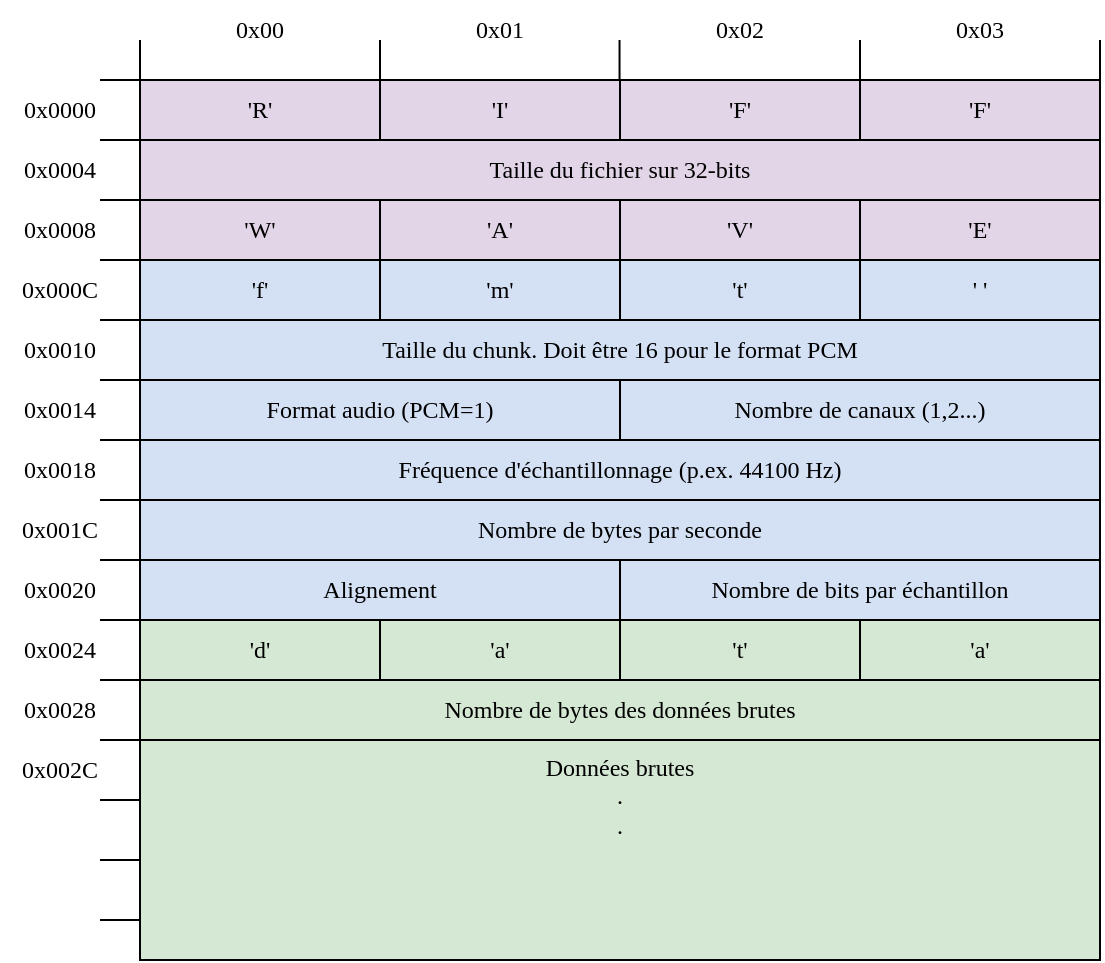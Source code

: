 <mxfile version="22.1.16" type="device">
  <diagram name="Page-1" id="-Ry3iSlAWCDxJq_BYXxY">
    <mxGraphModel dx="1195" dy="797" grid="1" gridSize="10" guides="1" tooltips="1" connect="1" arrows="1" fold="1" page="1" pageScale="1" pageWidth="800" pageHeight="500" math="0" shadow="0">
      <root>
        <mxCell id="0" />
        <mxCell id="1" parent="0" />
        <mxCell id="C3kIpUEHoAadtdzjjU6n-1" value="&#39;R&#39;" style="rounded=0;whiteSpace=wrap;html=1;fontFamily=Lucida Console;fillColor=#E1D5E7;" vertex="1" parent="1">
          <mxGeometry x="195" y="40" width="120" height="30" as="geometry" />
        </mxCell>
        <mxCell id="C3kIpUEHoAadtdzjjU6n-2" value="&#39;I&#39;" style="rounded=0;whiteSpace=wrap;html=1;fontFamily=Lucida Console;fillColor=#E1D5E7;" vertex="1" parent="1">
          <mxGeometry x="315" y="40" width="120" height="30" as="geometry" />
        </mxCell>
        <mxCell id="C3kIpUEHoAadtdzjjU6n-3" value="&#39;F&#39;" style="rounded=0;whiteSpace=wrap;html=1;fontFamily=Lucida Console;fillColor=#E1D5E7;" vertex="1" parent="1">
          <mxGeometry x="435" y="40" width="120" height="30" as="geometry" />
        </mxCell>
        <mxCell id="C3kIpUEHoAadtdzjjU6n-4" value="&#39;F&#39;" style="rounded=0;whiteSpace=wrap;html=1;fontFamily=Lucida Console;fillColor=#E1D5E7;" vertex="1" parent="1">
          <mxGeometry x="555" y="40" width="120" height="30" as="geometry" />
        </mxCell>
        <mxCell id="C3kIpUEHoAadtdzjjU6n-5" value="Taille du fichier sur 32-bits" style="rounded=0;whiteSpace=wrap;html=1;fontFamily=Lucida Console;fillColor=#E1D5E7;" vertex="1" parent="1">
          <mxGeometry x="195" y="70" width="480" height="30" as="geometry" />
        </mxCell>
        <mxCell id="C3kIpUEHoAadtdzjjU6n-6" value="&#39;W&#39;" style="rounded=0;whiteSpace=wrap;html=1;fontFamily=Lucida Console;fillColor=#E1D5E7;" vertex="1" parent="1">
          <mxGeometry x="195" y="100" width="120" height="30" as="geometry" />
        </mxCell>
        <mxCell id="C3kIpUEHoAadtdzjjU6n-7" value="&#39;A&#39;" style="rounded=0;whiteSpace=wrap;html=1;fontFamily=Lucida Console;fillColor=#E1D5E7;" vertex="1" parent="1">
          <mxGeometry x="315" y="100" width="120" height="30" as="geometry" />
        </mxCell>
        <mxCell id="C3kIpUEHoAadtdzjjU6n-8" value="&#39;V&#39;" style="rounded=0;whiteSpace=wrap;html=1;fontFamily=Lucida Console;fillColor=#E1D5E7;" vertex="1" parent="1">
          <mxGeometry x="435" y="100" width="120" height="30" as="geometry" />
        </mxCell>
        <mxCell id="C3kIpUEHoAadtdzjjU6n-9" value="&#39;E&#39;" style="rounded=0;whiteSpace=wrap;html=1;fontFamily=Lucida Console;fillColor=#E1D5E7;" vertex="1" parent="1">
          <mxGeometry x="555" y="100" width="120" height="30" as="geometry" />
        </mxCell>
        <mxCell id="C3kIpUEHoAadtdzjjU6n-10" value="&#39;f&#39;" style="rounded=0;whiteSpace=wrap;html=1;fontFamily=Lucida Console;fillColor=#D4E1F5;" vertex="1" parent="1">
          <mxGeometry x="195" y="130" width="120" height="30" as="geometry" />
        </mxCell>
        <mxCell id="C3kIpUEHoAadtdzjjU6n-11" value="&#39;m&#39;" style="rounded=0;whiteSpace=wrap;html=1;fontFamily=Lucida Console;fillColor=#D4E1F5;" vertex="1" parent="1">
          <mxGeometry x="315" y="130" width="120" height="30" as="geometry" />
        </mxCell>
        <mxCell id="C3kIpUEHoAadtdzjjU6n-12" value="&#39;t&#39;" style="rounded=0;whiteSpace=wrap;html=1;fontFamily=Lucida Console;fillColor=#D4E1F5;" vertex="1" parent="1">
          <mxGeometry x="435" y="130" width="120" height="30" as="geometry" />
        </mxCell>
        <mxCell id="C3kIpUEHoAadtdzjjU6n-13" value="&#39; &#39;" style="rounded=0;whiteSpace=wrap;html=1;fontFamily=Lucida Console;fillColor=#D4E1F5;" vertex="1" parent="1">
          <mxGeometry x="555" y="130" width="120" height="30" as="geometry" />
        </mxCell>
        <mxCell id="C3kIpUEHoAadtdzjjU6n-14" value="Taille du chunk. Doit être 16 pour le format PCM" style="rounded=0;whiteSpace=wrap;html=1;fontFamily=Lucida Console;fillColor=#D4E1F5;" vertex="1" parent="1">
          <mxGeometry x="195" y="160" width="480" height="30" as="geometry" />
        </mxCell>
        <mxCell id="C3kIpUEHoAadtdzjjU6n-15" value="Format audio (PCM=1)" style="rounded=0;whiteSpace=wrap;html=1;fontFamily=Lucida Console;fillColor=#D4E1F5;" vertex="1" parent="1">
          <mxGeometry x="195" y="190" width="240" height="30" as="geometry" />
        </mxCell>
        <mxCell id="C3kIpUEHoAadtdzjjU6n-16" value="Nombre de canaux (1,2...)" style="rounded=0;whiteSpace=wrap;html=1;fontFamily=Lucida Console;fillColor=#D4E1F5;" vertex="1" parent="1">
          <mxGeometry x="435" y="190" width="240" height="30" as="geometry" />
        </mxCell>
        <mxCell id="C3kIpUEHoAadtdzjjU6n-17" value="Fréquence d&#39;échantillonnage (p.ex. 44100 Hz)" style="rounded=0;whiteSpace=wrap;html=1;fontFamily=Lucida Console;fillColor=#D4E1F5;" vertex="1" parent="1">
          <mxGeometry x="195" y="220" width="480" height="30" as="geometry" />
        </mxCell>
        <mxCell id="C3kIpUEHoAadtdzjjU6n-18" value="Nombre de bytes par seconde" style="rounded=0;whiteSpace=wrap;html=1;fontFamily=Lucida Console;fillColor=#D4E1F5;" vertex="1" parent="1">
          <mxGeometry x="195" y="250" width="480" height="30" as="geometry" />
        </mxCell>
        <mxCell id="C3kIpUEHoAadtdzjjU6n-19" value="Alignement" style="rounded=0;whiteSpace=wrap;html=1;fontFamily=Lucida Console;fillColor=#D4E1F5;" vertex="1" parent="1">
          <mxGeometry x="195" y="280" width="240" height="30" as="geometry" />
        </mxCell>
        <mxCell id="C3kIpUEHoAadtdzjjU6n-20" value="Nombre de bits par échantillon" style="rounded=0;whiteSpace=wrap;html=1;fontFamily=Lucida Console;fillColor=#D4E1F5;" vertex="1" parent="1">
          <mxGeometry x="435" y="280" width="240" height="30" as="geometry" />
        </mxCell>
        <mxCell id="C3kIpUEHoAadtdzjjU6n-21" value="&#39;d&#39;" style="rounded=0;whiteSpace=wrap;html=1;fontFamily=Lucida Console;fillColor=#D5E8D4;" vertex="1" parent="1">
          <mxGeometry x="195" y="310" width="120" height="30" as="geometry" />
        </mxCell>
        <mxCell id="C3kIpUEHoAadtdzjjU6n-22" value="&#39;a&#39;" style="rounded=0;whiteSpace=wrap;html=1;fontFamily=Lucida Console;fillColor=#D5E8D4;" vertex="1" parent="1">
          <mxGeometry x="315" y="310" width="120" height="30" as="geometry" />
        </mxCell>
        <mxCell id="C3kIpUEHoAadtdzjjU6n-23" value="&#39;t&#39;" style="rounded=0;whiteSpace=wrap;html=1;fontFamily=Lucida Console;fillColor=#D5E8D4;" vertex="1" parent="1">
          <mxGeometry x="435" y="310" width="120" height="30" as="geometry" />
        </mxCell>
        <mxCell id="C3kIpUEHoAadtdzjjU6n-24" value="&#39;a&#39;" style="rounded=0;whiteSpace=wrap;html=1;fontFamily=Lucida Console;fillColor=#D5E8D4;" vertex="1" parent="1">
          <mxGeometry x="555" y="310" width="120" height="30" as="geometry" />
        </mxCell>
        <mxCell id="C3kIpUEHoAadtdzjjU6n-25" value="Nombre de bytes des données brutes" style="rounded=0;whiteSpace=wrap;html=1;fontFamily=Lucida Console;fillColor=#D5E8D4;" vertex="1" parent="1">
          <mxGeometry x="195" y="340" width="480" height="30" as="geometry" />
        </mxCell>
        <mxCell id="C3kIpUEHoAadtdzjjU6n-26" value="Données brutes&lt;br&gt;.&lt;br&gt;." style="rounded=0;whiteSpace=wrap;html=1;fontFamily=Lucida Console;verticalAlign=top;fillColor=#D5E8D4;" vertex="1" parent="1">
          <mxGeometry x="195" y="370" width="480" height="110" as="geometry" />
        </mxCell>
        <mxCell id="C3kIpUEHoAadtdzjjU6n-27" value="" style="endArrow=none;html=1;rounded=0;" edge="1" parent="1">
          <mxGeometry width="50" height="50" relative="1" as="geometry">
            <mxPoint x="195" y="40" as="sourcePoint" />
            <mxPoint x="195" y="20" as="targetPoint" />
          </mxGeometry>
        </mxCell>
        <mxCell id="C3kIpUEHoAadtdzjjU6n-28" value="" style="endArrow=none;html=1;rounded=0;" edge="1" parent="1">
          <mxGeometry width="50" height="50" relative="1" as="geometry">
            <mxPoint x="315" y="40" as="sourcePoint" />
            <mxPoint x="315" y="20" as="targetPoint" />
          </mxGeometry>
        </mxCell>
        <mxCell id="C3kIpUEHoAadtdzjjU6n-29" value="" style="endArrow=none;html=1;rounded=0;" edge="1" parent="1">
          <mxGeometry width="50" height="50" relative="1" as="geometry">
            <mxPoint x="434.77" y="40" as="sourcePoint" />
            <mxPoint x="434.77" y="20" as="targetPoint" />
          </mxGeometry>
        </mxCell>
        <mxCell id="C3kIpUEHoAadtdzjjU6n-30" value="" style="endArrow=none;html=1;rounded=0;" edge="1" parent="1">
          <mxGeometry width="50" height="50" relative="1" as="geometry">
            <mxPoint x="555" y="40" as="sourcePoint" />
            <mxPoint x="555" y="20" as="targetPoint" />
          </mxGeometry>
        </mxCell>
        <mxCell id="C3kIpUEHoAadtdzjjU6n-31" value="" style="endArrow=none;html=1;rounded=0;" edge="1" parent="1">
          <mxGeometry width="50" height="50" relative="1" as="geometry">
            <mxPoint x="675" y="40" as="sourcePoint" />
            <mxPoint x="675" y="20" as="targetPoint" />
          </mxGeometry>
        </mxCell>
        <mxCell id="C3kIpUEHoAadtdzjjU6n-32" value="0x00" style="text;strokeColor=none;align=center;fillColor=none;html=1;verticalAlign=middle;whiteSpace=wrap;rounded=0;fontFamily=Lucida Console;" vertex="1" parent="1">
          <mxGeometry x="225" width="60" height="30" as="geometry" />
        </mxCell>
        <mxCell id="C3kIpUEHoAadtdzjjU6n-33" value="0x01" style="text;strokeColor=none;align=center;fillColor=none;html=1;verticalAlign=middle;whiteSpace=wrap;rounded=0;fontFamily=Lucida Console;" vertex="1" parent="1">
          <mxGeometry x="345" width="60" height="30" as="geometry" />
        </mxCell>
        <mxCell id="C3kIpUEHoAadtdzjjU6n-34" value="0x02" style="text;strokeColor=none;align=center;fillColor=none;html=1;verticalAlign=middle;whiteSpace=wrap;rounded=0;fontFamily=Lucida Console;" vertex="1" parent="1">
          <mxGeometry x="465" width="60" height="30" as="geometry" />
        </mxCell>
        <mxCell id="C3kIpUEHoAadtdzjjU6n-35" value="0x03" style="text;strokeColor=none;align=center;fillColor=none;html=1;verticalAlign=middle;whiteSpace=wrap;rounded=0;fontFamily=Lucida Console;" vertex="1" parent="1">
          <mxGeometry x="585" width="60" height="30" as="geometry" />
        </mxCell>
        <mxCell id="C3kIpUEHoAadtdzjjU6n-36" value="" style="endArrow=none;html=1;rounded=0;" edge="1" parent="1">
          <mxGeometry width="50" height="50" relative="1" as="geometry">
            <mxPoint x="175" y="40" as="sourcePoint" />
            <mxPoint x="195" y="40" as="targetPoint" />
          </mxGeometry>
        </mxCell>
        <mxCell id="C3kIpUEHoAadtdzjjU6n-37" value="" style="endArrow=none;html=1;rounded=0;" edge="1" parent="1">
          <mxGeometry width="50" height="50" relative="1" as="geometry">
            <mxPoint x="175" y="70" as="sourcePoint" />
            <mxPoint x="195" y="70" as="targetPoint" />
          </mxGeometry>
        </mxCell>
        <mxCell id="C3kIpUEHoAadtdzjjU6n-38" value="" style="endArrow=none;html=1;rounded=0;" edge="1" parent="1">
          <mxGeometry width="50" height="50" relative="1" as="geometry">
            <mxPoint x="175" y="100" as="sourcePoint" />
            <mxPoint x="195" y="100" as="targetPoint" />
          </mxGeometry>
        </mxCell>
        <mxCell id="C3kIpUEHoAadtdzjjU6n-39" value="" style="endArrow=none;html=1;rounded=0;" edge="1" parent="1">
          <mxGeometry width="50" height="50" relative="1" as="geometry">
            <mxPoint x="175" y="130" as="sourcePoint" />
            <mxPoint x="195" y="130" as="targetPoint" />
          </mxGeometry>
        </mxCell>
        <mxCell id="C3kIpUEHoAadtdzjjU6n-40" value="" style="endArrow=none;html=1;rounded=0;" edge="1" parent="1">
          <mxGeometry width="50" height="50" relative="1" as="geometry">
            <mxPoint x="175" y="160" as="sourcePoint" />
            <mxPoint x="195" y="160" as="targetPoint" />
          </mxGeometry>
        </mxCell>
        <mxCell id="C3kIpUEHoAadtdzjjU6n-41" value="" style="endArrow=none;html=1;rounded=0;" edge="1" parent="1">
          <mxGeometry width="50" height="50" relative="1" as="geometry">
            <mxPoint x="175" y="190" as="sourcePoint" />
            <mxPoint x="195" y="190" as="targetPoint" />
          </mxGeometry>
        </mxCell>
        <mxCell id="C3kIpUEHoAadtdzjjU6n-42" value="" style="endArrow=none;html=1;rounded=0;" edge="1" parent="1">
          <mxGeometry width="50" height="50" relative="1" as="geometry">
            <mxPoint x="175" y="220" as="sourcePoint" />
            <mxPoint x="195" y="220" as="targetPoint" />
          </mxGeometry>
        </mxCell>
        <mxCell id="C3kIpUEHoAadtdzjjU6n-43" value="" style="endArrow=none;html=1;rounded=0;" edge="1" parent="1">
          <mxGeometry width="50" height="50" relative="1" as="geometry">
            <mxPoint x="175" y="250" as="sourcePoint" />
            <mxPoint x="195" y="250" as="targetPoint" />
          </mxGeometry>
        </mxCell>
        <mxCell id="C3kIpUEHoAadtdzjjU6n-44" value="" style="endArrow=none;html=1;rounded=0;" edge="1" parent="1">
          <mxGeometry width="50" height="50" relative="1" as="geometry">
            <mxPoint x="175" y="280" as="sourcePoint" />
            <mxPoint x="195" y="280" as="targetPoint" />
          </mxGeometry>
        </mxCell>
        <mxCell id="C3kIpUEHoAadtdzjjU6n-45" value="" style="endArrow=none;html=1;rounded=0;" edge="1" parent="1">
          <mxGeometry width="50" height="50" relative="1" as="geometry">
            <mxPoint x="175" y="310" as="sourcePoint" />
            <mxPoint x="195" y="310" as="targetPoint" />
          </mxGeometry>
        </mxCell>
        <mxCell id="C3kIpUEHoAadtdzjjU6n-46" value="" style="endArrow=none;html=1;rounded=0;" edge="1" parent="1">
          <mxGeometry width="50" height="50" relative="1" as="geometry">
            <mxPoint x="175" y="340" as="sourcePoint" />
            <mxPoint x="195" y="340" as="targetPoint" />
          </mxGeometry>
        </mxCell>
        <mxCell id="C3kIpUEHoAadtdzjjU6n-47" value="" style="endArrow=none;html=1;rounded=0;" edge="1" parent="1">
          <mxGeometry width="50" height="50" relative="1" as="geometry">
            <mxPoint x="175" y="370" as="sourcePoint" />
            <mxPoint x="195" y="370" as="targetPoint" />
          </mxGeometry>
        </mxCell>
        <mxCell id="C3kIpUEHoAadtdzjjU6n-49" value="" style="endArrow=none;html=1;rounded=0;" edge="1" parent="1">
          <mxGeometry width="50" height="50" relative="1" as="geometry">
            <mxPoint x="175" y="400" as="sourcePoint" />
            <mxPoint x="195" y="400" as="targetPoint" />
          </mxGeometry>
        </mxCell>
        <mxCell id="C3kIpUEHoAadtdzjjU6n-50" value="" style="endArrow=none;html=1;rounded=0;" edge="1" parent="1">
          <mxGeometry width="50" height="50" relative="1" as="geometry">
            <mxPoint x="175" y="430" as="sourcePoint" />
            <mxPoint x="195" y="430" as="targetPoint" />
          </mxGeometry>
        </mxCell>
        <mxCell id="C3kIpUEHoAadtdzjjU6n-51" value="" style="endArrow=none;html=1;rounded=0;" edge="1" parent="1">
          <mxGeometry width="50" height="50" relative="1" as="geometry">
            <mxPoint x="175" y="460" as="sourcePoint" />
            <mxPoint x="195" y="460" as="targetPoint" />
          </mxGeometry>
        </mxCell>
        <mxCell id="C3kIpUEHoAadtdzjjU6n-52" value="0x0000" style="text;strokeColor=none;align=center;fillColor=none;html=1;verticalAlign=middle;whiteSpace=wrap;rounded=0;fontFamily=Lucida Console;" vertex="1" parent="1">
          <mxGeometry x="125" y="40" width="60" height="30" as="geometry" />
        </mxCell>
        <mxCell id="C3kIpUEHoAadtdzjjU6n-53" value="0x0004" style="text;strokeColor=none;align=center;fillColor=none;html=1;verticalAlign=middle;whiteSpace=wrap;rounded=0;fontFamily=Lucida Console;" vertex="1" parent="1">
          <mxGeometry x="125" y="70" width="60" height="30" as="geometry" />
        </mxCell>
        <mxCell id="C3kIpUEHoAadtdzjjU6n-54" value="0x0008" style="text;strokeColor=none;align=center;fillColor=none;html=1;verticalAlign=middle;whiteSpace=wrap;rounded=0;fontFamily=Lucida Console;" vertex="1" parent="1">
          <mxGeometry x="125" y="100" width="60" height="30" as="geometry" />
        </mxCell>
        <mxCell id="C3kIpUEHoAadtdzjjU6n-55" value="0x000C" style="text;strokeColor=none;align=center;fillColor=none;html=1;verticalAlign=middle;whiteSpace=wrap;rounded=0;fontFamily=Lucida Console;" vertex="1" parent="1">
          <mxGeometry x="125" y="130" width="60" height="30" as="geometry" />
        </mxCell>
        <mxCell id="C3kIpUEHoAadtdzjjU6n-56" value="0x0010" style="text;strokeColor=none;align=center;fillColor=none;html=1;verticalAlign=middle;whiteSpace=wrap;rounded=0;fontFamily=Lucida Console;" vertex="1" parent="1">
          <mxGeometry x="125" y="160" width="60" height="30" as="geometry" />
        </mxCell>
        <mxCell id="C3kIpUEHoAadtdzjjU6n-57" value="0x0014" style="text;strokeColor=none;align=center;fillColor=none;html=1;verticalAlign=middle;whiteSpace=wrap;rounded=0;fontFamily=Lucida Console;" vertex="1" parent="1">
          <mxGeometry x="125" y="190" width="60" height="30" as="geometry" />
        </mxCell>
        <mxCell id="C3kIpUEHoAadtdzjjU6n-58" value="0x0018" style="text;strokeColor=none;align=center;fillColor=none;html=1;verticalAlign=middle;whiteSpace=wrap;rounded=0;fontFamily=Lucida Console;" vertex="1" parent="1">
          <mxGeometry x="125" y="220" width="60" height="30" as="geometry" />
        </mxCell>
        <mxCell id="C3kIpUEHoAadtdzjjU6n-59" value="0x001C" style="text;strokeColor=none;align=center;fillColor=none;html=1;verticalAlign=middle;whiteSpace=wrap;rounded=0;fontFamily=Lucida Console;" vertex="1" parent="1">
          <mxGeometry x="125" y="250" width="60" height="30" as="geometry" />
        </mxCell>
        <mxCell id="C3kIpUEHoAadtdzjjU6n-60" value="0x0020" style="text;strokeColor=none;align=center;fillColor=none;html=1;verticalAlign=middle;whiteSpace=wrap;rounded=0;fontFamily=Lucida Console;" vertex="1" parent="1">
          <mxGeometry x="125" y="280" width="60" height="30" as="geometry" />
        </mxCell>
        <mxCell id="C3kIpUEHoAadtdzjjU6n-61" value="0x0024" style="text;strokeColor=none;align=center;fillColor=none;html=1;verticalAlign=middle;whiteSpace=wrap;rounded=0;fontFamily=Lucida Console;" vertex="1" parent="1">
          <mxGeometry x="125" y="310" width="60" height="30" as="geometry" />
        </mxCell>
        <mxCell id="C3kIpUEHoAadtdzjjU6n-62" value="0x0028" style="text;strokeColor=none;align=center;fillColor=none;html=1;verticalAlign=middle;whiteSpace=wrap;rounded=0;fontFamily=Lucida Console;" vertex="1" parent="1">
          <mxGeometry x="125" y="340" width="60" height="30" as="geometry" />
        </mxCell>
        <mxCell id="C3kIpUEHoAadtdzjjU6n-63" value="0x002C" style="text;strokeColor=none;align=center;fillColor=none;html=1;verticalAlign=middle;whiteSpace=wrap;rounded=0;fontFamily=Lucida Console;" vertex="1" parent="1">
          <mxGeometry x="125" y="370" width="60" height="30" as="geometry" />
        </mxCell>
      </root>
    </mxGraphModel>
  </diagram>
</mxfile>
